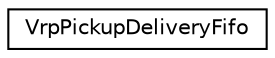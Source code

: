 digraph "Graphical Class Hierarchy"
{
 // LATEX_PDF_SIZE
  edge [fontname="Helvetica",fontsize="10",labelfontname="Helvetica",labelfontsize="10"];
  node [fontname="Helvetica",fontsize="10",shape=record];
  rankdir="LR";
  Node0 [label="VrpPickupDeliveryFifo",height=0.2,width=0.4,color="black", fillcolor="white", style="filled",URL="$classVrpPickupDeliveryFifo.html",tooltip="Minimal Pickup & Delivery Problem (PDP)."];
}
